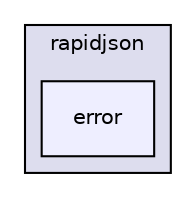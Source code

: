 digraph "C_IDE/lib/rapidjson/error" {
  compound=true
  node [ fontsize="10", fontname="Helvetica"];
  edge [ labelfontsize="10", labelfontname="Helvetica"];
  subgraph clusterdir_2d8aca4267af83d815867c9446898552 {
    graph [ bgcolor="#ddddee", pencolor="black", label="rapidjson" fontname="Helvetica", fontsize="10", URL="dir_2d8aca4267af83d815867c9446898552.html"]
  dir_bea83d48696ef3832c47f23287f7b78e [shape=box, label="error", style="filled", fillcolor="#eeeeff", pencolor="black", URL="dir_bea83d48696ef3832c47f23287f7b78e.html"];
  }
}
